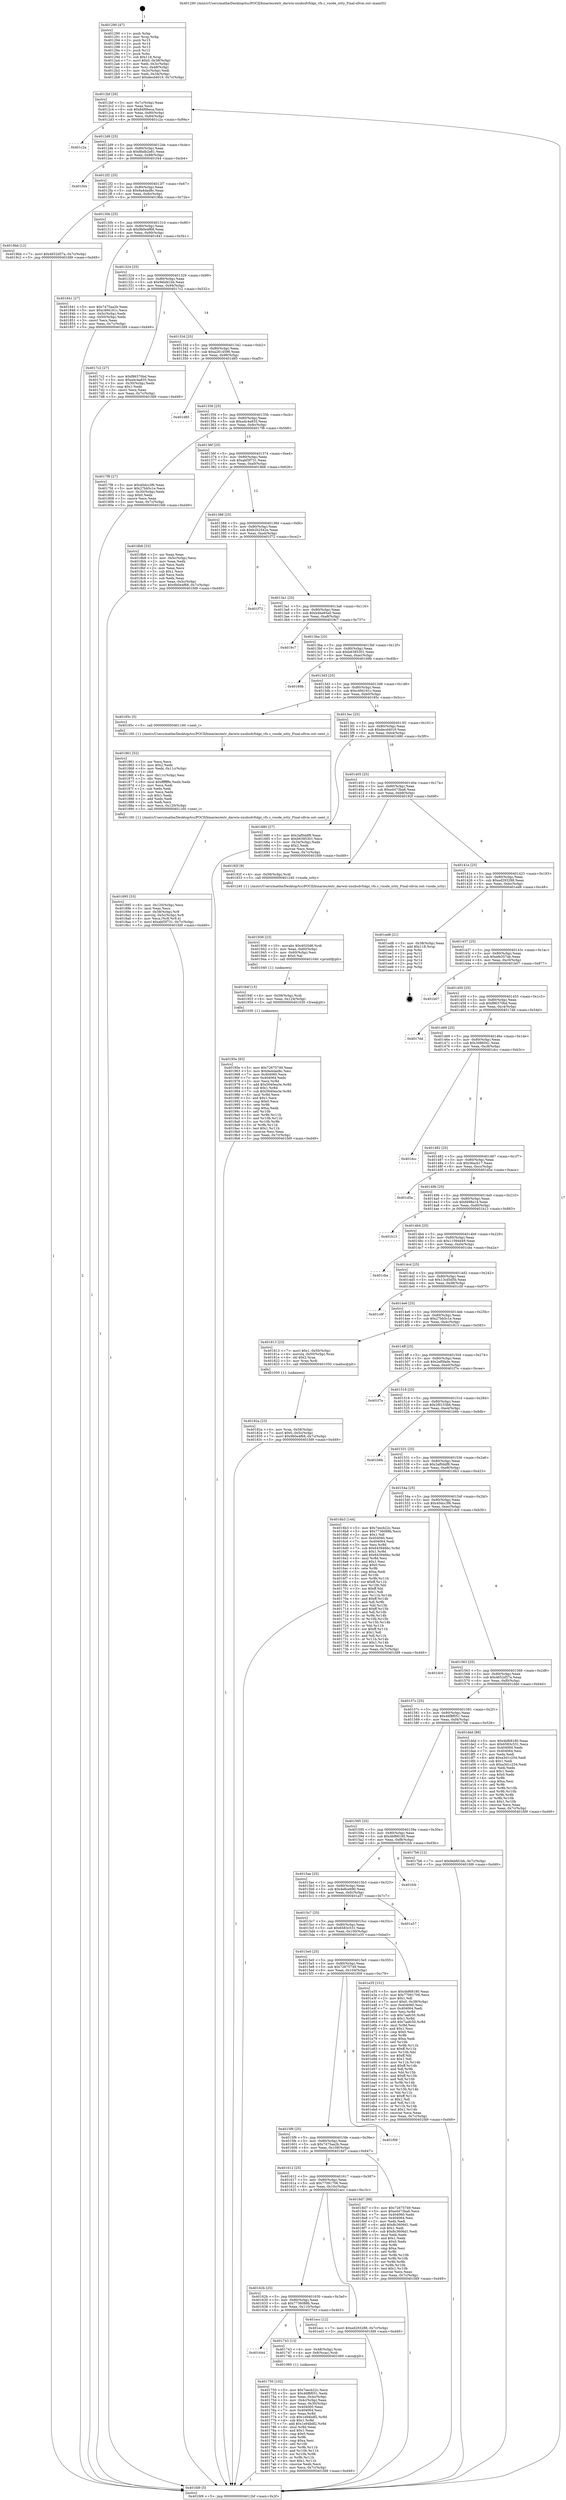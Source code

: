 digraph "0x401290" {
  label = "0x401290 (/mnt/c/Users/mathe/Desktop/tcc/POCII/binaries/extr_darwin-xnubsdvfskpi_vfs.c_vnode_istty_Final-ollvm.out::main(0))"
  labelloc = "t"
  node[shape=record]

  Entry [label="",width=0.3,height=0.3,shape=circle,fillcolor=black,style=filled]
  "0x4012bf" [label="{
     0x4012bf [26]\l
     | [instrs]\l
     &nbsp;&nbsp;0x4012bf \<+3\>: mov -0x7c(%rbp),%eax\l
     &nbsp;&nbsp;0x4012c2 \<+2\>: mov %eax,%ecx\l
     &nbsp;&nbsp;0x4012c4 \<+6\>: sub $0x84f0beca,%ecx\l
     &nbsp;&nbsp;0x4012ca \<+3\>: mov %eax,-0x80(%rbp)\l
     &nbsp;&nbsp;0x4012cd \<+6\>: mov %ecx,-0x84(%rbp)\l
     &nbsp;&nbsp;0x4012d3 \<+6\>: je 0000000000401c2a \<main+0x99a\>\l
  }"]
  "0x401c2a" [label="{
     0x401c2a\l
  }", style=dashed]
  "0x4012d9" [label="{
     0x4012d9 [25]\l
     | [instrs]\l
     &nbsp;&nbsp;0x4012d9 \<+5\>: jmp 00000000004012de \<main+0x4e\>\l
     &nbsp;&nbsp;0x4012de \<+3\>: mov -0x80(%rbp),%eax\l
     &nbsp;&nbsp;0x4012e1 \<+5\>: sub $0x8bdb2a61,%eax\l
     &nbsp;&nbsp;0x4012e6 \<+6\>: mov %eax,-0x88(%rbp)\l
     &nbsp;&nbsp;0x4012ec \<+6\>: je 0000000000401f44 \<main+0xcb4\>\l
  }"]
  Exit [label="",width=0.3,height=0.3,shape=circle,fillcolor=black,style=filled,peripheries=2]
  "0x401f44" [label="{
     0x401f44\l
  }", style=dashed]
  "0x4012f2" [label="{
     0x4012f2 [25]\l
     | [instrs]\l
     &nbsp;&nbsp;0x4012f2 \<+5\>: jmp 00000000004012f7 \<main+0x67\>\l
     &nbsp;&nbsp;0x4012f7 \<+3\>: mov -0x80(%rbp),%eax\l
     &nbsp;&nbsp;0x4012fa \<+5\>: sub $0x9a4dad8c,%eax\l
     &nbsp;&nbsp;0x4012ff \<+6\>: mov %eax,-0x8c(%rbp)\l
     &nbsp;&nbsp;0x401305 \<+6\>: je 00000000004019bb \<main+0x72b\>\l
  }"]
  "0x40195e" [label="{
     0x40195e [93]\l
     | [instrs]\l
     &nbsp;&nbsp;0x40195e \<+5\>: mov $0x72675749,%eax\l
     &nbsp;&nbsp;0x401963 \<+5\>: mov $0x9a4dad8c,%esi\l
     &nbsp;&nbsp;0x401968 \<+7\>: mov 0x404060,%ecx\l
     &nbsp;&nbsp;0x40196f \<+7\>: mov 0x404064,%edx\l
     &nbsp;&nbsp;0x401976 \<+3\>: mov %ecx,%r8d\l
     &nbsp;&nbsp;0x401979 \<+7\>: add $0x5640ea3e,%r8d\l
     &nbsp;&nbsp;0x401980 \<+4\>: sub $0x1,%r8d\l
     &nbsp;&nbsp;0x401984 \<+7\>: sub $0x5640ea3e,%r8d\l
     &nbsp;&nbsp;0x40198b \<+4\>: imul %r8d,%ecx\l
     &nbsp;&nbsp;0x40198f \<+3\>: and $0x1,%ecx\l
     &nbsp;&nbsp;0x401992 \<+3\>: cmp $0x0,%ecx\l
     &nbsp;&nbsp;0x401995 \<+4\>: sete %r9b\l
     &nbsp;&nbsp;0x401999 \<+3\>: cmp $0xa,%edx\l
     &nbsp;&nbsp;0x40199c \<+4\>: setl %r10b\l
     &nbsp;&nbsp;0x4019a0 \<+3\>: mov %r9b,%r11b\l
     &nbsp;&nbsp;0x4019a3 \<+3\>: and %r10b,%r11b\l
     &nbsp;&nbsp;0x4019a6 \<+3\>: xor %r10b,%r9b\l
     &nbsp;&nbsp;0x4019a9 \<+3\>: or %r9b,%r11b\l
     &nbsp;&nbsp;0x4019ac \<+4\>: test $0x1,%r11b\l
     &nbsp;&nbsp;0x4019b0 \<+3\>: cmovne %esi,%eax\l
     &nbsp;&nbsp;0x4019b3 \<+3\>: mov %eax,-0x7c(%rbp)\l
     &nbsp;&nbsp;0x4019b6 \<+5\>: jmp 0000000000401fd9 \<main+0xd49\>\l
  }"]
  "0x4019bb" [label="{
     0x4019bb [12]\l
     | [instrs]\l
     &nbsp;&nbsp;0x4019bb \<+7\>: movl $0x4652d57a,-0x7c(%rbp)\l
     &nbsp;&nbsp;0x4019c2 \<+5\>: jmp 0000000000401fd9 \<main+0xd49\>\l
  }"]
  "0x40130b" [label="{
     0x40130b [25]\l
     | [instrs]\l
     &nbsp;&nbsp;0x40130b \<+5\>: jmp 0000000000401310 \<main+0x80\>\l
     &nbsp;&nbsp;0x401310 \<+3\>: mov -0x80(%rbp),%eax\l
     &nbsp;&nbsp;0x401313 \<+5\>: sub $0x9b0e4f68,%eax\l
     &nbsp;&nbsp;0x401318 \<+6\>: mov %eax,-0x90(%rbp)\l
     &nbsp;&nbsp;0x40131e \<+6\>: je 0000000000401841 \<main+0x5b1\>\l
  }"]
  "0x40194f" [label="{
     0x40194f [15]\l
     | [instrs]\l
     &nbsp;&nbsp;0x40194f \<+4\>: mov -0x58(%rbp),%rdi\l
     &nbsp;&nbsp;0x401953 \<+6\>: mov %eax,-0x124(%rbp)\l
     &nbsp;&nbsp;0x401959 \<+5\>: call 0000000000401030 \<free@plt\>\l
     | [calls]\l
     &nbsp;&nbsp;0x401030 \{1\} (unknown)\l
  }"]
  "0x401841" [label="{
     0x401841 [27]\l
     | [instrs]\l
     &nbsp;&nbsp;0x401841 \<+5\>: mov $0x7475aa2b,%eax\l
     &nbsp;&nbsp;0x401846 \<+5\>: mov $0xc494161c,%ecx\l
     &nbsp;&nbsp;0x40184b \<+3\>: mov -0x5c(%rbp),%edx\l
     &nbsp;&nbsp;0x40184e \<+3\>: cmp -0x50(%rbp),%edx\l
     &nbsp;&nbsp;0x401851 \<+3\>: cmovl %ecx,%eax\l
     &nbsp;&nbsp;0x401854 \<+3\>: mov %eax,-0x7c(%rbp)\l
     &nbsp;&nbsp;0x401857 \<+5\>: jmp 0000000000401fd9 \<main+0xd49\>\l
  }"]
  "0x401324" [label="{
     0x401324 [25]\l
     | [instrs]\l
     &nbsp;&nbsp;0x401324 \<+5\>: jmp 0000000000401329 \<main+0x99\>\l
     &nbsp;&nbsp;0x401329 \<+3\>: mov -0x80(%rbp),%eax\l
     &nbsp;&nbsp;0x40132c \<+5\>: sub $0x9ebfd1bb,%eax\l
     &nbsp;&nbsp;0x401331 \<+6\>: mov %eax,-0x94(%rbp)\l
     &nbsp;&nbsp;0x401337 \<+6\>: je 00000000004017c2 \<main+0x532\>\l
  }"]
  "0x401938" [label="{
     0x401938 [23]\l
     | [instrs]\l
     &nbsp;&nbsp;0x401938 \<+10\>: movabs $0x4020d6,%rdi\l
     &nbsp;&nbsp;0x401942 \<+3\>: mov %eax,-0x60(%rbp)\l
     &nbsp;&nbsp;0x401945 \<+3\>: mov -0x60(%rbp),%esi\l
     &nbsp;&nbsp;0x401948 \<+2\>: mov $0x0,%al\l
     &nbsp;&nbsp;0x40194a \<+5\>: call 0000000000401040 \<printf@plt\>\l
     | [calls]\l
     &nbsp;&nbsp;0x401040 \{1\} (unknown)\l
  }"]
  "0x4017c2" [label="{
     0x4017c2 [27]\l
     | [instrs]\l
     &nbsp;&nbsp;0x4017c2 \<+5\>: mov $0xf86370bd,%eax\l
     &nbsp;&nbsp;0x4017c7 \<+5\>: mov $0xa4c4a835,%ecx\l
     &nbsp;&nbsp;0x4017cc \<+3\>: mov -0x30(%rbp),%edx\l
     &nbsp;&nbsp;0x4017cf \<+3\>: cmp $0x1,%edx\l
     &nbsp;&nbsp;0x4017d2 \<+3\>: cmovl %ecx,%eax\l
     &nbsp;&nbsp;0x4017d5 \<+3\>: mov %eax,-0x7c(%rbp)\l
     &nbsp;&nbsp;0x4017d8 \<+5\>: jmp 0000000000401fd9 \<main+0xd49\>\l
  }"]
  "0x40133d" [label="{
     0x40133d [25]\l
     | [instrs]\l
     &nbsp;&nbsp;0x40133d \<+5\>: jmp 0000000000401342 \<main+0xb2\>\l
     &nbsp;&nbsp;0x401342 \<+3\>: mov -0x80(%rbp),%eax\l
     &nbsp;&nbsp;0x401345 \<+5\>: sub $0xa2614596,%eax\l
     &nbsp;&nbsp;0x40134a \<+6\>: mov %eax,-0x98(%rbp)\l
     &nbsp;&nbsp;0x401350 \<+6\>: je 0000000000401d85 \<main+0xaf5\>\l
  }"]
  "0x401895" [label="{
     0x401895 [33]\l
     | [instrs]\l
     &nbsp;&nbsp;0x401895 \<+6\>: mov -0x120(%rbp),%ecx\l
     &nbsp;&nbsp;0x40189b \<+3\>: imul %eax,%ecx\l
     &nbsp;&nbsp;0x40189e \<+4\>: mov -0x58(%rbp),%r8\l
     &nbsp;&nbsp;0x4018a2 \<+4\>: movslq -0x5c(%rbp),%r9\l
     &nbsp;&nbsp;0x4018a6 \<+4\>: mov %ecx,(%r8,%r9,4)\l
     &nbsp;&nbsp;0x4018aa \<+7\>: movl $0xabf3f731,-0x7c(%rbp)\l
     &nbsp;&nbsp;0x4018b1 \<+5\>: jmp 0000000000401fd9 \<main+0xd49\>\l
  }"]
  "0x401d85" [label="{
     0x401d85\l
  }", style=dashed]
  "0x401356" [label="{
     0x401356 [25]\l
     | [instrs]\l
     &nbsp;&nbsp;0x401356 \<+5\>: jmp 000000000040135b \<main+0xcb\>\l
     &nbsp;&nbsp;0x40135b \<+3\>: mov -0x80(%rbp),%eax\l
     &nbsp;&nbsp;0x40135e \<+5\>: sub $0xa4c4a835,%eax\l
     &nbsp;&nbsp;0x401363 \<+6\>: mov %eax,-0x9c(%rbp)\l
     &nbsp;&nbsp;0x401369 \<+6\>: je 00000000004017f8 \<main+0x568\>\l
  }"]
  "0x401861" [label="{
     0x401861 [52]\l
     | [instrs]\l
     &nbsp;&nbsp;0x401861 \<+2\>: xor %ecx,%ecx\l
     &nbsp;&nbsp;0x401863 \<+5\>: mov $0x2,%edx\l
     &nbsp;&nbsp;0x401868 \<+6\>: mov %edx,-0x11c(%rbp)\l
     &nbsp;&nbsp;0x40186e \<+1\>: cltd\l
     &nbsp;&nbsp;0x40186f \<+6\>: mov -0x11c(%rbp),%esi\l
     &nbsp;&nbsp;0x401875 \<+2\>: idiv %esi\l
     &nbsp;&nbsp;0x401877 \<+6\>: imul $0xfffffffe,%edx,%edx\l
     &nbsp;&nbsp;0x40187d \<+2\>: mov %ecx,%edi\l
     &nbsp;&nbsp;0x40187f \<+2\>: sub %edx,%edi\l
     &nbsp;&nbsp;0x401881 \<+2\>: mov %ecx,%edx\l
     &nbsp;&nbsp;0x401883 \<+3\>: sub $0x1,%edx\l
     &nbsp;&nbsp;0x401886 \<+2\>: add %edx,%edi\l
     &nbsp;&nbsp;0x401888 \<+2\>: sub %edi,%ecx\l
     &nbsp;&nbsp;0x40188a \<+6\>: mov %ecx,-0x120(%rbp)\l
     &nbsp;&nbsp;0x401890 \<+5\>: call 0000000000401160 \<next_i\>\l
     | [calls]\l
     &nbsp;&nbsp;0x401160 \{1\} (/mnt/c/Users/mathe/Desktop/tcc/POCII/binaries/extr_darwin-xnubsdvfskpi_vfs.c_vnode_istty_Final-ollvm.out::next_i)\l
  }"]
  "0x4017f8" [label="{
     0x4017f8 [27]\l
     | [instrs]\l
     &nbsp;&nbsp;0x4017f8 \<+5\>: mov $0x40dcc3f6,%eax\l
     &nbsp;&nbsp;0x4017fd \<+5\>: mov $0x27bb5c1e,%ecx\l
     &nbsp;&nbsp;0x401802 \<+3\>: mov -0x30(%rbp),%edx\l
     &nbsp;&nbsp;0x401805 \<+3\>: cmp $0x0,%edx\l
     &nbsp;&nbsp;0x401808 \<+3\>: cmove %ecx,%eax\l
     &nbsp;&nbsp;0x40180b \<+3\>: mov %eax,-0x7c(%rbp)\l
     &nbsp;&nbsp;0x40180e \<+5\>: jmp 0000000000401fd9 \<main+0xd49\>\l
  }"]
  "0x40136f" [label="{
     0x40136f [25]\l
     | [instrs]\l
     &nbsp;&nbsp;0x40136f \<+5\>: jmp 0000000000401374 \<main+0xe4\>\l
     &nbsp;&nbsp;0x401374 \<+3\>: mov -0x80(%rbp),%eax\l
     &nbsp;&nbsp;0x401377 \<+5\>: sub $0xabf3f731,%eax\l
     &nbsp;&nbsp;0x40137c \<+6\>: mov %eax,-0xa0(%rbp)\l
     &nbsp;&nbsp;0x401382 \<+6\>: je 00000000004018b6 \<main+0x626\>\l
  }"]
  "0x40182a" [label="{
     0x40182a [23]\l
     | [instrs]\l
     &nbsp;&nbsp;0x40182a \<+4\>: mov %rax,-0x58(%rbp)\l
     &nbsp;&nbsp;0x40182e \<+7\>: movl $0x0,-0x5c(%rbp)\l
     &nbsp;&nbsp;0x401835 \<+7\>: movl $0x9b0e4f68,-0x7c(%rbp)\l
     &nbsp;&nbsp;0x40183c \<+5\>: jmp 0000000000401fd9 \<main+0xd49\>\l
  }"]
  "0x4018b6" [label="{
     0x4018b6 [33]\l
     | [instrs]\l
     &nbsp;&nbsp;0x4018b6 \<+2\>: xor %eax,%eax\l
     &nbsp;&nbsp;0x4018b8 \<+3\>: mov -0x5c(%rbp),%ecx\l
     &nbsp;&nbsp;0x4018bb \<+2\>: mov %eax,%edx\l
     &nbsp;&nbsp;0x4018bd \<+2\>: sub %ecx,%edx\l
     &nbsp;&nbsp;0x4018bf \<+2\>: mov %eax,%ecx\l
     &nbsp;&nbsp;0x4018c1 \<+3\>: sub $0x1,%ecx\l
     &nbsp;&nbsp;0x4018c4 \<+2\>: add %ecx,%edx\l
     &nbsp;&nbsp;0x4018c6 \<+2\>: sub %edx,%eax\l
     &nbsp;&nbsp;0x4018c8 \<+3\>: mov %eax,-0x5c(%rbp)\l
     &nbsp;&nbsp;0x4018cb \<+7\>: movl $0x9b0e4f68,-0x7c(%rbp)\l
     &nbsp;&nbsp;0x4018d2 \<+5\>: jmp 0000000000401fd9 \<main+0xd49\>\l
  }"]
  "0x401388" [label="{
     0x401388 [25]\l
     | [instrs]\l
     &nbsp;&nbsp;0x401388 \<+5\>: jmp 000000000040138d \<main+0xfd\>\l
     &nbsp;&nbsp;0x40138d \<+3\>: mov -0x80(%rbp),%eax\l
     &nbsp;&nbsp;0x401390 \<+5\>: sub $0xb2b2542e,%eax\l
     &nbsp;&nbsp;0x401395 \<+6\>: mov %eax,-0xa4(%rbp)\l
     &nbsp;&nbsp;0x40139b \<+6\>: je 0000000000401f72 \<main+0xce2\>\l
  }"]
  "0x401750" [label="{
     0x401750 [102]\l
     | [instrs]\l
     &nbsp;&nbsp;0x401750 \<+5\>: mov $0x7eecb22c,%ecx\l
     &nbsp;&nbsp;0x401755 \<+5\>: mov $0x46f8f051,%edx\l
     &nbsp;&nbsp;0x40175a \<+3\>: mov %eax,-0x4c(%rbp)\l
     &nbsp;&nbsp;0x40175d \<+3\>: mov -0x4c(%rbp),%eax\l
     &nbsp;&nbsp;0x401760 \<+3\>: mov %eax,-0x30(%rbp)\l
     &nbsp;&nbsp;0x401763 \<+7\>: mov 0x404060,%eax\l
     &nbsp;&nbsp;0x40176a \<+7\>: mov 0x404064,%esi\l
     &nbsp;&nbsp;0x401771 \<+3\>: mov %eax,%r8d\l
     &nbsp;&nbsp;0x401774 \<+7\>: sub $0x1e94bdf2,%r8d\l
     &nbsp;&nbsp;0x40177b \<+4\>: sub $0x1,%r8d\l
     &nbsp;&nbsp;0x40177f \<+7\>: add $0x1e94bdf2,%r8d\l
     &nbsp;&nbsp;0x401786 \<+4\>: imul %r8d,%eax\l
     &nbsp;&nbsp;0x40178a \<+3\>: and $0x1,%eax\l
     &nbsp;&nbsp;0x40178d \<+3\>: cmp $0x0,%eax\l
     &nbsp;&nbsp;0x401790 \<+4\>: sete %r9b\l
     &nbsp;&nbsp;0x401794 \<+3\>: cmp $0xa,%esi\l
     &nbsp;&nbsp;0x401797 \<+4\>: setl %r10b\l
     &nbsp;&nbsp;0x40179b \<+3\>: mov %r9b,%r11b\l
     &nbsp;&nbsp;0x40179e \<+3\>: and %r10b,%r11b\l
     &nbsp;&nbsp;0x4017a1 \<+3\>: xor %r10b,%r9b\l
     &nbsp;&nbsp;0x4017a4 \<+3\>: or %r9b,%r11b\l
     &nbsp;&nbsp;0x4017a7 \<+4\>: test $0x1,%r11b\l
     &nbsp;&nbsp;0x4017ab \<+3\>: cmovne %edx,%ecx\l
     &nbsp;&nbsp;0x4017ae \<+3\>: mov %ecx,-0x7c(%rbp)\l
     &nbsp;&nbsp;0x4017b1 \<+5\>: jmp 0000000000401fd9 \<main+0xd49\>\l
  }"]
  "0x401f72" [label="{
     0x401f72\l
  }", style=dashed]
  "0x4013a1" [label="{
     0x4013a1 [25]\l
     | [instrs]\l
     &nbsp;&nbsp;0x4013a1 \<+5\>: jmp 00000000004013a6 \<main+0x116\>\l
     &nbsp;&nbsp;0x4013a6 \<+3\>: mov -0x80(%rbp),%eax\l
     &nbsp;&nbsp;0x4013a9 \<+5\>: sub $0xb4be85a0,%eax\l
     &nbsp;&nbsp;0x4013ae \<+6\>: mov %eax,-0xa8(%rbp)\l
     &nbsp;&nbsp;0x4013b4 \<+6\>: je 00000000004019c7 \<main+0x737\>\l
  }"]
  "0x401644" [label="{
     0x401644\l
  }", style=dashed]
  "0x4019c7" [label="{
     0x4019c7\l
  }", style=dashed]
  "0x4013ba" [label="{
     0x4013ba [25]\l
     | [instrs]\l
     &nbsp;&nbsp;0x4013ba \<+5\>: jmp 00000000004013bf \<main+0x12f\>\l
     &nbsp;&nbsp;0x4013bf \<+3\>: mov -0x80(%rbp),%eax\l
     &nbsp;&nbsp;0x4013c2 \<+5\>: sub $0xb6395301,%eax\l
     &nbsp;&nbsp;0x4013c7 \<+6\>: mov %eax,-0xac(%rbp)\l
     &nbsp;&nbsp;0x4013cd \<+6\>: je 000000000040169b \<main+0x40b\>\l
  }"]
  "0x401743" [label="{
     0x401743 [13]\l
     | [instrs]\l
     &nbsp;&nbsp;0x401743 \<+4\>: mov -0x48(%rbp),%rax\l
     &nbsp;&nbsp;0x401747 \<+4\>: mov 0x8(%rax),%rdi\l
     &nbsp;&nbsp;0x40174b \<+5\>: call 0000000000401060 \<atoi@plt\>\l
     | [calls]\l
     &nbsp;&nbsp;0x401060 \{1\} (unknown)\l
  }"]
  "0x40169b" [label="{
     0x40169b\l
  }", style=dashed]
  "0x4013d3" [label="{
     0x4013d3 [25]\l
     | [instrs]\l
     &nbsp;&nbsp;0x4013d3 \<+5\>: jmp 00000000004013d8 \<main+0x148\>\l
     &nbsp;&nbsp;0x4013d8 \<+3\>: mov -0x80(%rbp),%eax\l
     &nbsp;&nbsp;0x4013db \<+5\>: sub $0xc494161c,%eax\l
     &nbsp;&nbsp;0x4013e0 \<+6\>: mov %eax,-0xb0(%rbp)\l
     &nbsp;&nbsp;0x4013e6 \<+6\>: je 000000000040185c \<main+0x5cc\>\l
  }"]
  "0x40162b" [label="{
     0x40162b [25]\l
     | [instrs]\l
     &nbsp;&nbsp;0x40162b \<+5\>: jmp 0000000000401630 \<main+0x3a0\>\l
     &nbsp;&nbsp;0x401630 \<+3\>: mov -0x80(%rbp),%eax\l
     &nbsp;&nbsp;0x401633 \<+5\>: sub $0x7736088b,%eax\l
     &nbsp;&nbsp;0x401638 \<+6\>: mov %eax,-0x110(%rbp)\l
     &nbsp;&nbsp;0x40163e \<+6\>: je 0000000000401743 \<main+0x4b3\>\l
  }"]
  "0x40185c" [label="{
     0x40185c [5]\l
     | [instrs]\l
     &nbsp;&nbsp;0x40185c \<+5\>: call 0000000000401160 \<next_i\>\l
     | [calls]\l
     &nbsp;&nbsp;0x401160 \{1\} (/mnt/c/Users/mathe/Desktop/tcc/POCII/binaries/extr_darwin-xnubsdvfskpi_vfs.c_vnode_istty_Final-ollvm.out::next_i)\l
  }"]
  "0x4013ec" [label="{
     0x4013ec [25]\l
     | [instrs]\l
     &nbsp;&nbsp;0x4013ec \<+5\>: jmp 00000000004013f1 \<main+0x161\>\l
     &nbsp;&nbsp;0x4013f1 \<+3\>: mov -0x80(%rbp),%eax\l
     &nbsp;&nbsp;0x4013f4 \<+5\>: sub $0xdecd4019,%eax\l
     &nbsp;&nbsp;0x4013f9 \<+6\>: mov %eax,-0xb4(%rbp)\l
     &nbsp;&nbsp;0x4013ff \<+6\>: je 0000000000401680 \<main+0x3f0\>\l
  }"]
  "0x401ecc" [label="{
     0x401ecc [12]\l
     | [instrs]\l
     &nbsp;&nbsp;0x401ecc \<+7\>: movl $0xed293288,-0x7c(%rbp)\l
     &nbsp;&nbsp;0x401ed3 \<+5\>: jmp 0000000000401fd9 \<main+0xd49\>\l
  }"]
  "0x401680" [label="{
     0x401680 [27]\l
     | [instrs]\l
     &nbsp;&nbsp;0x401680 \<+5\>: mov $0x3af0ddf8,%eax\l
     &nbsp;&nbsp;0x401685 \<+5\>: mov $0xb6395301,%ecx\l
     &nbsp;&nbsp;0x40168a \<+3\>: mov -0x34(%rbp),%edx\l
     &nbsp;&nbsp;0x40168d \<+3\>: cmp $0x2,%edx\l
     &nbsp;&nbsp;0x401690 \<+3\>: cmovne %ecx,%eax\l
     &nbsp;&nbsp;0x401693 \<+3\>: mov %eax,-0x7c(%rbp)\l
     &nbsp;&nbsp;0x401696 \<+5\>: jmp 0000000000401fd9 \<main+0xd49\>\l
  }"]
  "0x401405" [label="{
     0x401405 [25]\l
     | [instrs]\l
     &nbsp;&nbsp;0x401405 \<+5\>: jmp 000000000040140a \<main+0x17a\>\l
     &nbsp;&nbsp;0x40140a \<+3\>: mov -0x80(%rbp),%eax\l
     &nbsp;&nbsp;0x40140d \<+5\>: sub $0xe4473ba6,%eax\l
     &nbsp;&nbsp;0x401412 \<+6\>: mov %eax,-0xb8(%rbp)\l
     &nbsp;&nbsp;0x401418 \<+6\>: je 000000000040192f \<main+0x69f\>\l
  }"]
  "0x401fd9" [label="{
     0x401fd9 [5]\l
     | [instrs]\l
     &nbsp;&nbsp;0x401fd9 \<+5\>: jmp 00000000004012bf \<main+0x2f\>\l
  }"]
  "0x401290" [label="{
     0x401290 [47]\l
     | [instrs]\l
     &nbsp;&nbsp;0x401290 \<+1\>: push %rbp\l
     &nbsp;&nbsp;0x401291 \<+3\>: mov %rsp,%rbp\l
     &nbsp;&nbsp;0x401294 \<+2\>: push %r15\l
     &nbsp;&nbsp;0x401296 \<+2\>: push %r14\l
     &nbsp;&nbsp;0x401298 \<+2\>: push %r13\l
     &nbsp;&nbsp;0x40129a \<+2\>: push %r12\l
     &nbsp;&nbsp;0x40129c \<+1\>: push %rbx\l
     &nbsp;&nbsp;0x40129d \<+7\>: sub $0x118,%rsp\l
     &nbsp;&nbsp;0x4012a4 \<+7\>: movl $0x0,-0x38(%rbp)\l
     &nbsp;&nbsp;0x4012ab \<+3\>: mov %edi,-0x3c(%rbp)\l
     &nbsp;&nbsp;0x4012ae \<+4\>: mov %rsi,-0x48(%rbp)\l
     &nbsp;&nbsp;0x4012b2 \<+3\>: mov -0x3c(%rbp),%edi\l
     &nbsp;&nbsp;0x4012b5 \<+3\>: mov %edi,-0x34(%rbp)\l
     &nbsp;&nbsp;0x4012b8 \<+7\>: movl $0xdecd4019,-0x7c(%rbp)\l
  }"]
  "0x401612" [label="{
     0x401612 [25]\l
     | [instrs]\l
     &nbsp;&nbsp;0x401612 \<+5\>: jmp 0000000000401617 \<main+0x387\>\l
     &nbsp;&nbsp;0x401617 \<+3\>: mov -0x80(%rbp),%eax\l
     &nbsp;&nbsp;0x40161a \<+5\>: sub $0x77091706,%eax\l
     &nbsp;&nbsp;0x40161f \<+6\>: mov %eax,-0x10c(%rbp)\l
     &nbsp;&nbsp;0x401625 \<+6\>: je 0000000000401ecc \<main+0xc3c\>\l
  }"]
  "0x40192f" [label="{
     0x40192f [9]\l
     | [instrs]\l
     &nbsp;&nbsp;0x40192f \<+4\>: mov -0x58(%rbp),%rdi\l
     &nbsp;&nbsp;0x401933 \<+5\>: call 0000000000401240 \<vnode_istty\>\l
     | [calls]\l
     &nbsp;&nbsp;0x401240 \{1\} (/mnt/c/Users/mathe/Desktop/tcc/POCII/binaries/extr_darwin-xnubsdvfskpi_vfs.c_vnode_istty_Final-ollvm.out::vnode_istty)\l
  }"]
  "0x40141e" [label="{
     0x40141e [25]\l
     | [instrs]\l
     &nbsp;&nbsp;0x40141e \<+5\>: jmp 0000000000401423 \<main+0x193\>\l
     &nbsp;&nbsp;0x401423 \<+3\>: mov -0x80(%rbp),%eax\l
     &nbsp;&nbsp;0x401426 \<+5\>: sub $0xed293288,%eax\l
     &nbsp;&nbsp;0x40142b \<+6\>: mov %eax,-0xbc(%rbp)\l
     &nbsp;&nbsp;0x401431 \<+6\>: je 0000000000401ed8 \<main+0xc48\>\l
  }"]
  "0x4018d7" [label="{
     0x4018d7 [88]\l
     | [instrs]\l
     &nbsp;&nbsp;0x4018d7 \<+5\>: mov $0x72675749,%eax\l
     &nbsp;&nbsp;0x4018dc \<+5\>: mov $0xe4473ba6,%ecx\l
     &nbsp;&nbsp;0x4018e1 \<+7\>: mov 0x404060,%edx\l
     &nbsp;&nbsp;0x4018e8 \<+7\>: mov 0x404064,%esi\l
     &nbsp;&nbsp;0x4018ef \<+2\>: mov %edx,%edi\l
     &nbsp;&nbsp;0x4018f1 \<+6\>: add $0x8c3606d1,%edi\l
     &nbsp;&nbsp;0x4018f7 \<+3\>: sub $0x1,%edi\l
     &nbsp;&nbsp;0x4018fa \<+6\>: sub $0x8c3606d1,%edi\l
     &nbsp;&nbsp;0x401900 \<+3\>: imul %edi,%edx\l
     &nbsp;&nbsp;0x401903 \<+3\>: and $0x1,%edx\l
     &nbsp;&nbsp;0x401906 \<+3\>: cmp $0x0,%edx\l
     &nbsp;&nbsp;0x401909 \<+4\>: sete %r8b\l
     &nbsp;&nbsp;0x40190d \<+3\>: cmp $0xa,%esi\l
     &nbsp;&nbsp;0x401910 \<+4\>: setl %r9b\l
     &nbsp;&nbsp;0x401914 \<+3\>: mov %r8b,%r10b\l
     &nbsp;&nbsp;0x401917 \<+3\>: and %r9b,%r10b\l
     &nbsp;&nbsp;0x40191a \<+3\>: xor %r9b,%r8b\l
     &nbsp;&nbsp;0x40191d \<+3\>: or %r8b,%r10b\l
     &nbsp;&nbsp;0x401920 \<+4\>: test $0x1,%r10b\l
     &nbsp;&nbsp;0x401924 \<+3\>: cmovne %ecx,%eax\l
     &nbsp;&nbsp;0x401927 \<+3\>: mov %eax,-0x7c(%rbp)\l
     &nbsp;&nbsp;0x40192a \<+5\>: jmp 0000000000401fd9 \<main+0xd49\>\l
  }"]
  "0x401ed8" [label="{
     0x401ed8 [21]\l
     | [instrs]\l
     &nbsp;&nbsp;0x401ed8 \<+3\>: mov -0x38(%rbp),%eax\l
     &nbsp;&nbsp;0x401edb \<+7\>: add $0x118,%rsp\l
     &nbsp;&nbsp;0x401ee2 \<+1\>: pop %rbx\l
     &nbsp;&nbsp;0x401ee3 \<+2\>: pop %r12\l
     &nbsp;&nbsp;0x401ee5 \<+2\>: pop %r13\l
     &nbsp;&nbsp;0x401ee7 \<+2\>: pop %r14\l
     &nbsp;&nbsp;0x401ee9 \<+2\>: pop %r15\l
     &nbsp;&nbsp;0x401eeb \<+1\>: pop %rbp\l
     &nbsp;&nbsp;0x401eec \<+1\>: ret\l
  }"]
  "0x401437" [label="{
     0x401437 [25]\l
     | [instrs]\l
     &nbsp;&nbsp;0x401437 \<+5\>: jmp 000000000040143c \<main+0x1ac\>\l
     &nbsp;&nbsp;0x40143c \<+3\>: mov -0x80(%rbp),%eax\l
     &nbsp;&nbsp;0x40143f \<+5\>: sub $0xefe357ab,%eax\l
     &nbsp;&nbsp;0x401444 \<+6\>: mov %eax,-0xc0(%rbp)\l
     &nbsp;&nbsp;0x40144a \<+6\>: je 0000000000401b07 \<main+0x877\>\l
  }"]
  "0x4015f9" [label="{
     0x4015f9 [25]\l
     | [instrs]\l
     &nbsp;&nbsp;0x4015f9 \<+5\>: jmp 00000000004015fe \<main+0x36e\>\l
     &nbsp;&nbsp;0x4015fe \<+3\>: mov -0x80(%rbp),%eax\l
     &nbsp;&nbsp;0x401601 \<+5\>: sub $0x7475aa2b,%eax\l
     &nbsp;&nbsp;0x401606 \<+6\>: mov %eax,-0x108(%rbp)\l
     &nbsp;&nbsp;0x40160c \<+6\>: je 00000000004018d7 \<main+0x647\>\l
  }"]
  "0x401b07" [label="{
     0x401b07\l
  }", style=dashed]
  "0x401450" [label="{
     0x401450 [25]\l
     | [instrs]\l
     &nbsp;&nbsp;0x401450 \<+5\>: jmp 0000000000401455 \<main+0x1c5\>\l
     &nbsp;&nbsp;0x401455 \<+3\>: mov -0x80(%rbp),%eax\l
     &nbsp;&nbsp;0x401458 \<+5\>: sub $0xf86370bd,%eax\l
     &nbsp;&nbsp;0x40145d \<+6\>: mov %eax,-0xc4(%rbp)\l
     &nbsp;&nbsp;0x401463 \<+6\>: je 00000000004017dd \<main+0x54d\>\l
  }"]
  "0x401f09" [label="{
     0x401f09\l
  }", style=dashed]
  "0x4017dd" [label="{
     0x4017dd\l
  }", style=dashed]
  "0x401469" [label="{
     0x401469 [25]\l
     | [instrs]\l
     &nbsp;&nbsp;0x401469 \<+5\>: jmp 000000000040146e \<main+0x1de\>\l
     &nbsp;&nbsp;0x40146e \<+3\>: mov -0x80(%rbp),%eax\l
     &nbsp;&nbsp;0x401471 \<+5\>: sub $0x3086041,%eax\l
     &nbsp;&nbsp;0x401476 \<+6\>: mov %eax,-0xc8(%rbp)\l
     &nbsp;&nbsp;0x40147c \<+6\>: je 0000000000401dcc \<main+0xb3c\>\l
  }"]
  "0x4015e0" [label="{
     0x4015e0 [25]\l
     | [instrs]\l
     &nbsp;&nbsp;0x4015e0 \<+5\>: jmp 00000000004015e5 \<main+0x355\>\l
     &nbsp;&nbsp;0x4015e5 \<+3\>: mov -0x80(%rbp),%eax\l
     &nbsp;&nbsp;0x4015e8 \<+5\>: sub $0x72675749,%eax\l
     &nbsp;&nbsp;0x4015ed \<+6\>: mov %eax,-0x104(%rbp)\l
     &nbsp;&nbsp;0x4015f3 \<+6\>: je 0000000000401f09 \<main+0xc79\>\l
  }"]
  "0x401dcc" [label="{
     0x401dcc\l
  }", style=dashed]
  "0x401482" [label="{
     0x401482 [25]\l
     | [instrs]\l
     &nbsp;&nbsp;0x401482 \<+5\>: jmp 0000000000401487 \<main+0x1f7\>\l
     &nbsp;&nbsp;0x401487 \<+3\>: mov -0x80(%rbp),%eax\l
     &nbsp;&nbsp;0x40148a \<+5\>: sub $0x36acb17,%eax\l
     &nbsp;&nbsp;0x40148f \<+6\>: mov %eax,-0xcc(%rbp)\l
     &nbsp;&nbsp;0x401495 \<+6\>: je 0000000000401d5a \<main+0xaca\>\l
  }"]
  "0x401e35" [label="{
     0x401e35 [151]\l
     | [instrs]\l
     &nbsp;&nbsp;0x401e35 \<+5\>: mov $0x4bf68180,%eax\l
     &nbsp;&nbsp;0x401e3a \<+5\>: mov $0x77091706,%ecx\l
     &nbsp;&nbsp;0x401e3f \<+2\>: mov $0x1,%dl\l
     &nbsp;&nbsp;0x401e41 \<+7\>: movl $0x0,-0x38(%rbp)\l
     &nbsp;&nbsp;0x401e48 \<+7\>: mov 0x404060,%esi\l
     &nbsp;&nbsp;0x401e4f \<+7\>: mov 0x404064,%edi\l
     &nbsp;&nbsp;0x401e56 \<+3\>: mov %esi,%r8d\l
     &nbsp;&nbsp;0x401e59 \<+7\>: sub $0x7aafc50,%r8d\l
     &nbsp;&nbsp;0x401e60 \<+4\>: sub $0x1,%r8d\l
     &nbsp;&nbsp;0x401e64 \<+7\>: add $0x7aafc50,%r8d\l
     &nbsp;&nbsp;0x401e6b \<+4\>: imul %r8d,%esi\l
     &nbsp;&nbsp;0x401e6f \<+3\>: and $0x1,%esi\l
     &nbsp;&nbsp;0x401e72 \<+3\>: cmp $0x0,%esi\l
     &nbsp;&nbsp;0x401e75 \<+4\>: sete %r9b\l
     &nbsp;&nbsp;0x401e79 \<+3\>: cmp $0xa,%edi\l
     &nbsp;&nbsp;0x401e7c \<+4\>: setl %r10b\l
     &nbsp;&nbsp;0x401e80 \<+3\>: mov %r9b,%r11b\l
     &nbsp;&nbsp;0x401e83 \<+4\>: xor $0xff,%r11b\l
     &nbsp;&nbsp;0x401e87 \<+3\>: mov %r10b,%bl\l
     &nbsp;&nbsp;0x401e8a \<+3\>: xor $0xff,%bl\l
     &nbsp;&nbsp;0x401e8d \<+3\>: xor $0x1,%dl\l
     &nbsp;&nbsp;0x401e90 \<+3\>: mov %r11b,%r14b\l
     &nbsp;&nbsp;0x401e93 \<+4\>: and $0xff,%r14b\l
     &nbsp;&nbsp;0x401e97 \<+3\>: and %dl,%r9b\l
     &nbsp;&nbsp;0x401e9a \<+3\>: mov %bl,%r15b\l
     &nbsp;&nbsp;0x401e9d \<+4\>: and $0xff,%r15b\l
     &nbsp;&nbsp;0x401ea1 \<+3\>: and %dl,%r10b\l
     &nbsp;&nbsp;0x401ea4 \<+3\>: or %r9b,%r14b\l
     &nbsp;&nbsp;0x401ea7 \<+3\>: or %r10b,%r15b\l
     &nbsp;&nbsp;0x401eaa \<+3\>: xor %r15b,%r14b\l
     &nbsp;&nbsp;0x401ead \<+3\>: or %bl,%r11b\l
     &nbsp;&nbsp;0x401eb0 \<+4\>: xor $0xff,%r11b\l
     &nbsp;&nbsp;0x401eb4 \<+3\>: or $0x1,%dl\l
     &nbsp;&nbsp;0x401eb7 \<+3\>: and %dl,%r11b\l
     &nbsp;&nbsp;0x401eba \<+3\>: or %r11b,%r14b\l
     &nbsp;&nbsp;0x401ebd \<+4\>: test $0x1,%r14b\l
     &nbsp;&nbsp;0x401ec1 \<+3\>: cmovne %ecx,%eax\l
     &nbsp;&nbsp;0x401ec4 \<+3\>: mov %eax,-0x7c(%rbp)\l
     &nbsp;&nbsp;0x401ec7 \<+5\>: jmp 0000000000401fd9 \<main+0xd49\>\l
  }"]
  "0x401d5a" [label="{
     0x401d5a\l
  }", style=dashed]
  "0x40149b" [label="{
     0x40149b [25]\l
     | [instrs]\l
     &nbsp;&nbsp;0x40149b \<+5\>: jmp 00000000004014a0 \<main+0x210\>\l
     &nbsp;&nbsp;0x4014a0 \<+3\>: mov -0x80(%rbp),%eax\l
     &nbsp;&nbsp;0x4014a3 \<+5\>: sub $0xf498a14,%eax\l
     &nbsp;&nbsp;0x4014a8 \<+6\>: mov %eax,-0xd0(%rbp)\l
     &nbsp;&nbsp;0x4014ae \<+6\>: je 0000000000401b13 \<main+0x883\>\l
  }"]
  "0x4015c7" [label="{
     0x4015c7 [25]\l
     | [instrs]\l
     &nbsp;&nbsp;0x4015c7 \<+5\>: jmp 00000000004015cc \<main+0x33c\>\l
     &nbsp;&nbsp;0x4015cc \<+3\>: mov -0x80(%rbp),%eax\l
     &nbsp;&nbsp;0x4015cf \<+5\>: sub $0x6583c531,%eax\l
     &nbsp;&nbsp;0x4015d4 \<+6\>: mov %eax,-0x100(%rbp)\l
     &nbsp;&nbsp;0x4015da \<+6\>: je 0000000000401e35 \<main+0xba5\>\l
  }"]
  "0x401b13" [label="{
     0x401b13\l
  }", style=dashed]
  "0x4014b4" [label="{
     0x4014b4 [25]\l
     | [instrs]\l
     &nbsp;&nbsp;0x4014b4 \<+5\>: jmp 00000000004014b9 \<main+0x229\>\l
     &nbsp;&nbsp;0x4014b9 \<+3\>: mov -0x80(%rbp),%eax\l
     &nbsp;&nbsp;0x4014bc \<+5\>: sub $0x11094d49,%eax\l
     &nbsp;&nbsp;0x4014c1 \<+6\>: mov %eax,-0xd4(%rbp)\l
     &nbsp;&nbsp;0x4014c7 \<+6\>: je 0000000000401cba \<main+0xa2a\>\l
  }"]
  "0x401a57" [label="{
     0x401a57\l
  }", style=dashed]
  "0x401cba" [label="{
     0x401cba\l
  }", style=dashed]
  "0x4014cd" [label="{
     0x4014cd [25]\l
     | [instrs]\l
     &nbsp;&nbsp;0x4014cd \<+5\>: jmp 00000000004014d2 \<main+0x242\>\l
     &nbsp;&nbsp;0x4014d2 \<+3\>: mov -0x80(%rbp),%eax\l
     &nbsp;&nbsp;0x4014d5 \<+5\>: sub $0x13cd5d5b,%eax\l
     &nbsp;&nbsp;0x4014da \<+6\>: mov %eax,-0xd8(%rbp)\l
     &nbsp;&nbsp;0x4014e0 \<+6\>: je 0000000000401c0f \<main+0x97f\>\l
  }"]
  "0x4015ae" [label="{
     0x4015ae [25]\l
     | [instrs]\l
     &nbsp;&nbsp;0x4015ae \<+5\>: jmp 00000000004015b3 \<main+0x323\>\l
     &nbsp;&nbsp;0x4015b3 \<+3\>: mov -0x80(%rbp),%eax\l
     &nbsp;&nbsp;0x4015b6 \<+5\>: sub $0x4e8ce690,%eax\l
     &nbsp;&nbsp;0x4015bb \<+6\>: mov %eax,-0xfc(%rbp)\l
     &nbsp;&nbsp;0x4015c1 \<+6\>: je 0000000000401a57 \<main+0x7c7\>\l
  }"]
  "0x401c0f" [label="{
     0x401c0f\l
  }", style=dashed]
  "0x4014e6" [label="{
     0x4014e6 [25]\l
     | [instrs]\l
     &nbsp;&nbsp;0x4014e6 \<+5\>: jmp 00000000004014eb \<main+0x25b\>\l
     &nbsp;&nbsp;0x4014eb \<+3\>: mov -0x80(%rbp),%eax\l
     &nbsp;&nbsp;0x4014ee \<+5\>: sub $0x27bb5c1e,%eax\l
     &nbsp;&nbsp;0x4014f3 \<+6\>: mov %eax,-0xdc(%rbp)\l
     &nbsp;&nbsp;0x4014f9 \<+6\>: je 0000000000401813 \<main+0x583\>\l
  }"]
  "0x401fcb" [label="{
     0x401fcb\l
  }", style=dashed]
  "0x401813" [label="{
     0x401813 [23]\l
     | [instrs]\l
     &nbsp;&nbsp;0x401813 \<+7\>: movl $0x1,-0x50(%rbp)\l
     &nbsp;&nbsp;0x40181a \<+4\>: movslq -0x50(%rbp),%rax\l
     &nbsp;&nbsp;0x40181e \<+4\>: shl $0x2,%rax\l
     &nbsp;&nbsp;0x401822 \<+3\>: mov %rax,%rdi\l
     &nbsp;&nbsp;0x401825 \<+5\>: call 0000000000401050 \<malloc@plt\>\l
     | [calls]\l
     &nbsp;&nbsp;0x401050 \{1\} (unknown)\l
  }"]
  "0x4014ff" [label="{
     0x4014ff [25]\l
     | [instrs]\l
     &nbsp;&nbsp;0x4014ff \<+5\>: jmp 0000000000401504 \<main+0x274\>\l
     &nbsp;&nbsp;0x401504 \<+3\>: mov -0x80(%rbp),%eax\l
     &nbsp;&nbsp;0x401507 \<+5\>: sub $0x2ef0fa0e,%eax\l
     &nbsp;&nbsp;0x40150c \<+6\>: mov %eax,-0xe0(%rbp)\l
     &nbsp;&nbsp;0x401512 \<+6\>: je 0000000000401f7e \<main+0xcee\>\l
  }"]
  "0x401595" [label="{
     0x401595 [25]\l
     | [instrs]\l
     &nbsp;&nbsp;0x401595 \<+5\>: jmp 000000000040159a \<main+0x30a\>\l
     &nbsp;&nbsp;0x40159a \<+3\>: mov -0x80(%rbp),%eax\l
     &nbsp;&nbsp;0x40159d \<+5\>: sub $0x4bf68180,%eax\l
     &nbsp;&nbsp;0x4015a2 \<+6\>: mov %eax,-0xf8(%rbp)\l
     &nbsp;&nbsp;0x4015a8 \<+6\>: je 0000000000401fcb \<main+0xd3b\>\l
  }"]
  "0x401f7e" [label="{
     0x401f7e\l
  }", style=dashed]
  "0x401518" [label="{
     0x401518 [25]\l
     | [instrs]\l
     &nbsp;&nbsp;0x401518 \<+5\>: jmp 000000000040151d \<main+0x28d\>\l
     &nbsp;&nbsp;0x40151d \<+3\>: mov -0x80(%rbp),%eax\l
     &nbsp;&nbsp;0x401520 \<+5\>: sub $0x2f0153b6,%eax\l
     &nbsp;&nbsp;0x401525 \<+6\>: mov %eax,-0xe4(%rbp)\l
     &nbsp;&nbsp;0x40152b \<+6\>: je 0000000000401b6b \<main+0x8db\>\l
  }"]
  "0x4017b6" [label="{
     0x4017b6 [12]\l
     | [instrs]\l
     &nbsp;&nbsp;0x4017b6 \<+7\>: movl $0x9ebfd1bb,-0x7c(%rbp)\l
     &nbsp;&nbsp;0x4017bd \<+5\>: jmp 0000000000401fd9 \<main+0xd49\>\l
  }"]
  "0x401b6b" [label="{
     0x401b6b\l
  }", style=dashed]
  "0x401531" [label="{
     0x401531 [25]\l
     | [instrs]\l
     &nbsp;&nbsp;0x401531 \<+5\>: jmp 0000000000401536 \<main+0x2a6\>\l
     &nbsp;&nbsp;0x401536 \<+3\>: mov -0x80(%rbp),%eax\l
     &nbsp;&nbsp;0x401539 \<+5\>: sub $0x3af0ddf8,%eax\l
     &nbsp;&nbsp;0x40153e \<+6\>: mov %eax,-0xe8(%rbp)\l
     &nbsp;&nbsp;0x401544 \<+6\>: je 00000000004016b3 \<main+0x423\>\l
  }"]
  "0x40157c" [label="{
     0x40157c [25]\l
     | [instrs]\l
     &nbsp;&nbsp;0x40157c \<+5\>: jmp 0000000000401581 \<main+0x2f1\>\l
     &nbsp;&nbsp;0x401581 \<+3\>: mov -0x80(%rbp),%eax\l
     &nbsp;&nbsp;0x401584 \<+5\>: sub $0x46f8f051,%eax\l
     &nbsp;&nbsp;0x401589 \<+6\>: mov %eax,-0xf4(%rbp)\l
     &nbsp;&nbsp;0x40158f \<+6\>: je 00000000004017b6 \<main+0x526\>\l
  }"]
  "0x4016b3" [label="{
     0x4016b3 [144]\l
     | [instrs]\l
     &nbsp;&nbsp;0x4016b3 \<+5\>: mov $0x7eecb22c,%eax\l
     &nbsp;&nbsp;0x4016b8 \<+5\>: mov $0x7736088b,%ecx\l
     &nbsp;&nbsp;0x4016bd \<+2\>: mov $0x1,%dl\l
     &nbsp;&nbsp;0x4016bf \<+7\>: mov 0x404060,%esi\l
     &nbsp;&nbsp;0x4016c6 \<+7\>: mov 0x404064,%edi\l
     &nbsp;&nbsp;0x4016cd \<+3\>: mov %esi,%r8d\l
     &nbsp;&nbsp;0x4016d0 \<+7\>: sub $0x643946bc,%r8d\l
     &nbsp;&nbsp;0x4016d7 \<+4\>: sub $0x1,%r8d\l
     &nbsp;&nbsp;0x4016db \<+7\>: add $0x643946bc,%r8d\l
     &nbsp;&nbsp;0x4016e2 \<+4\>: imul %r8d,%esi\l
     &nbsp;&nbsp;0x4016e6 \<+3\>: and $0x1,%esi\l
     &nbsp;&nbsp;0x4016e9 \<+3\>: cmp $0x0,%esi\l
     &nbsp;&nbsp;0x4016ec \<+4\>: sete %r9b\l
     &nbsp;&nbsp;0x4016f0 \<+3\>: cmp $0xa,%edi\l
     &nbsp;&nbsp;0x4016f3 \<+4\>: setl %r10b\l
     &nbsp;&nbsp;0x4016f7 \<+3\>: mov %r9b,%r11b\l
     &nbsp;&nbsp;0x4016fa \<+4\>: xor $0xff,%r11b\l
     &nbsp;&nbsp;0x4016fe \<+3\>: mov %r10b,%bl\l
     &nbsp;&nbsp;0x401701 \<+3\>: xor $0xff,%bl\l
     &nbsp;&nbsp;0x401704 \<+3\>: xor $0x1,%dl\l
     &nbsp;&nbsp;0x401707 \<+3\>: mov %r11b,%r14b\l
     &nbsp;&nbsp;0x40170a \<+4\>: and $0xff,%r14b\l
     &nbsp;&nbsp;0x40170e \<+3\>: and %dl,%r9b\l
     &nbsp;&nbsp;0x401711 \<+3\>: mov %bl,%r15b\l
     &nbsp;&nbsp;0x401714 \<+4\>: and $0xff,%r15b\l
     &nbsp;&nbsp;0x401718 \<+3\>: and %dl,%r10b\l
     &nbsp;&nbsp;0x40171b \<+3\>: or %r9b,%r14b\l
     &nbsp;&nbsp;0x40171e \<+3\>: or %r10b,%r15b\l
     &nbsp;&nbsp;0x401721 \<+3\>: xor %r15b,%r14b\l
     &nbsp;&nbsp;0x401724 \<+3\>: or %bl,%r11b\l
     &nbsp;&nbsp;0x401727 \<+4\>: xor $0xff,%r11b\l
     &nbsp;&nbsp;0x40172b \<+3\>: or $0x1,%dl\l
     &nbsp;&nbsp;0x40172e \<+3\>: and %dl,%r11b\l
     &nbsp;&nbsp;0x401731 \<+3\>: or %r11b,%r14b\l
     &nbsp;&nbsp;0x401734 \<+4\>: test $0x1,%r14b\l
     &nbsp;&nbsp;0x401738 \<+3\>: cmovne %ecx,%eax\l
     &nbsp;&nbsp;0x40173b \<+3\>: mov %eax,-0x7c(%rbp)\l
     &nbsp;&nbsp;0x40173e \<+5\>: jmp 0000000000401fd9 \<main+0xd49\>\l
  }"]
  "0x40154a" [label="{
     0x40154a [25]\l
     | [instrs]\l
     &nbsp;&nbsp;0x40154a \<+5\>: jmp 000000000040154f \<main+0x2bf\>\l
     &nbsp;&nbsp;0x40154f \<+3\>: mov -0x80(%rbp),%eax\l
     &nbsp;&nbsp;0x401552 \<+5\>: sub $0x40dcc3f6,%eax\l
     &nbsp;&nbsp;0x401557 \<+6\>: mov %eax,-0xec(%rbp)\l
     &nbsp;&nbsp;0x40155d \<+6\>: je 0000000000401dc0 \<main+0xb30\>\l
  }"]
  "0x401ddd" [label="{
     0x401ddd [88]\l
     | [instrs]\l
     &nbsp;&nbsp;0x401ddd \<+5\>: mov $0x4bf68180,%eax\l
     &nbsp;&nbsp;0x401de2 \<+5\>: mov $0x6583c531,%ecx\l
     &nbsp;&nbsp;0x401de7 \<+7\>: mov 0x404060,%edx\l
     &nbsp;&nbsp;0x401dee \<+7\>: mov 0x404064,%esi\l
     &nbsp;&nbsp;0x401df5 \<+2\>: mov %edx,%edi\l
     &nbsp;&nbsp;0x401df7 \<+6\>: add $0xa3d1c254,%edi\l
     &nbsp;&nbsp;0x401dfd \<+3\>: sub $0x1,%edi\l
     &nbsp;&nbsp;0x401e00 \<+6\>: sub $0xa3d1c254,%edi\l
     &nbsp;&nbsp;0x401e06 \<+3\>: imul %edi,%edx\l
     &nbsp;&nbsp;0x401e09 \<+3\>: and $0x1,%edx\l
     &nbsp;&nbsp;0x401e0c \<+3\>: cmp $0x0,%edx\l
     &nbsp;&nbsp;0x401e0f \<+4\>: sete %r8b\l
     &nbsp;&nbsp;0x401e13 \<+3\>: cmp $0xa,%esi\l
     &nbsp;&nbsp;0x401e16 \<+4\>: setl %r9b\l
     &nbsp;&nbsp;0x401e1a \<+3\>: mov %r8b,%r10b\l
     &nbsp;&nbsp;0x401e1d \<+3\>: and %r9b,%r10b\l
     &nbsp;&nbsp;0x401e20 \<+3\>: xor %r9b,%r8b\l
     &nbsp;&nbsp;0x401e23 \<+3\>: or %r8b,%r10b\l
     &nbsp;&nbsp;0x401e26 \<+4\>: test $0x1,%r10b\l
     &nbsp;&nbsp;0x401e2a \<+3\>: cmovne %ecx,%eax\l
     &nbsp;&nbsp;0x401e2d \<+3\>: mov %eax,-0x7c(%rbp)\l
     &nbsp;&nbsp;0x401e30 \<+5\>: jmp 0000000000401fd9 \<main+0xd49\>\l
  }"]
  "0x401dc0" [label="{
     0x401dc0\l
  }", style=dashed]
  "0x401563" [label="{
     0x401563 [25]\l
     | [instrs]\l
     &nbsp;&nbsp;0x401563 \<+5\>: jmp 0000000000401568 \<main+0x2d8\>\l
     &nbsp;&nbsp;0x401568 \<+3\>: mov -0x80(%rbp),%eax\l
     &nbsp;&nbsp;0x40156b \<+5\>: sub $0x4652d57a,%eax\l
     &nbsp;&nbsp;0x401570 \<+6\>: mov %eax,-0xf0(%rbp)\l
     &nbsp;&nbsp;0x401576 \<+6\>: je 0000000000401ddd \<main+0xb4d\>\l
  }"]
  Entry -> "0x401290" [label=" 1"]
  "0x4012bf" -> "0x401c2a" [label=" 0"]
  "0x4012bf" -> "0x4012d9" [label=" 18"]
  "0x401ed8" -> Exit [label=" 1"]
  "0x4012d9" -> "0x401f44" [label=" 0"]
  "0x4012d9" -> "0x4012f2" [label=" 18"]
  "0x401ecc" -> "0x401fd9" [label=" 1"]
  "0x4012f2" -> "0x4019bb" [label=" 1"]
  "0x4012f2" -> "0x40130b" [label=" 17"]
  "0x401e35" -> "0x401fd9" [label=" 1"]
  "0x40130b" -> "0x401841" [label=" 2"]
  "0x40130b" -> "0x401324" [label=" 15"]
  "0x401ddd" -> "0x401fd9" [label=" 1"]
  "0x401324" -> "0x4017c2" [label=" 1"]
  "0x401324" -> "0x40133d" [label=" 14"]
  "0x4019bb" -> "0x401fd9" [label=" 1"]
  "0x40133d" -> "0x401d85" [label=" 0"]
  "0x40133d" -> "0x401356" [label=" 14"]
  "0x40195e" -> "0x401fd9" [label=" 1"]
  "0x401356" -> "0x4017f8" [label=" 1"]
  "0x401356" -> "0x40136f" [label=" 13"]
  "0x40194f" -> "0x40195e" [label=" 1"]
  "0x40136f" -> "0x4018b6" [label=" 1"]
  "0x40136f" -> "0x401388" [label=" 12"]
  "0x401938" -> "0x40194f" [label=" 1"]
  "0x401388" -> "0x401f72" [label=" 0"]
  "0x401388" -> "0x4013a1" [label=" 12"]
  "0x40192f" -> "0x401938" [label=" 1"]
  "0x4013a1" -> "0x4019c7" [label=" 0"]
  "0x4013a1" -> "0x4013ba" [label=" 12"]
  "0x4018d7" -> "0x401fd9" [label=" 1"]
  "0x4013ba" -> "0x40169b" [label=" 0"]
  "0x4013ba" -> "0x4013d3" [label=" 12"]
  "0x4018b6" -> "0x401fd9" [label=" 1"]
  "0x4013d3" -> "0x40185c" [label=" 1"]
  "0x4013d3" -> "0x4013ec" [label=" 11"]
  "0x401861" -> "0x401895" [label=" 1"]
  "0x4013ec" -> "0x401680" [label=" 1"]
  "0x4013ec" -> "0x401405" [label=" 10"]
  "0x401680" -> "0x401fd9" [label=" 1"]
  "0x401290" -> "0x4012bf" [label=" 1"]
  "0x401fd9" -> "0x4012bf" [label=" 17"]
  "0x40185c" -> "0x401861" [label=" 1"]
  "0x401405" -> "0x40192f" [label=" 1"]
  "0x401405" -> "0x40141e" [label=" 9"]
  "0x40182a" -> "0x401fd9" [label=" 1"]
  "0x40141e" -> "0x401ed8" [label=" 1"]
  "0x40141e" -> "0x401437" [label=" 8"]
  "0x401813" -> "0x40182a" [label=" 1"]
  "0x401437" -> "0x401b07" [label=" 0"]
  "0x401437" -> "0x401450" [label=" 8"]
  "0x4017c2" -> "0x401fd9" [label=" 1"]
  "0x401450" -> "0x4017dd" [label=" 0"]
  "0x401450" -> "0x401469" [label=" 8"]
  "0x4017b6" -> "0x401fd9" [label=" 1"]
  "0x401469" -> "0x401dcc" [label=" 0"]
  "0x401469" -> "0x401482" [label=" 8"]
  "0x401743" -> "0x401750" [label=" 1"]
  "0x401482" -> "0x401d5a" [label=" 0"]
  "0x401482" -> "0x40149b" [label=" 8"]
  "0x40162b" -> "0x401644" [label=" 0"]
  "0x40149b" -> "0x401b13" [label=" 0"]
  "0x40149b" -> "0x4014b4" [label=" 8"]
  "0x401895" -> "0x401fd9" [label=" 1"]
  "0x4014b4" -> "0x401cba" [label=" 0"]
  "0x4014b4" -> "0x4014cd" [label=" 8"]
  "0x401612" -> "0x40162b" [label=" 1"]
  "0x4014cd" -> "0x401c0f" [label=" 0"]
  "0x4014cd" -> "0x4014e6" [label=" 8"]
  "0x401841" -> "0x401fd9" [label=" 2"]
  "0x4014e6" -> "0x401813" [label=" 1"]
  "0x4014e6" -> "0x4014ff" [label=" 7"]
  "0x4015f9" -> "0x401612" [label=" 2"]
  "0x4014ff" -> "0x401f7e" [label=" 0"]
  "0x4014ff" -> "0x401518" [label=" 7"]
  "0x4017f8" -> "0x401fd9" [label=" 1"]
  "0x401518" -> "0x401b6b" [label=" 0"]
  "0x401518" -> "0x401531" [label=" 7"]
  "0x4015e0" -> "0x4015f9" [label=" 3"]
  "0x401531" -> "0x4016b3" [label=" 1"]
  "0x401531" -> "0x40154a" [label=" 6"]
  "0x4016b3" -> "0x401fd9" [label=" 1"]
  "0x401750" -> "0x401fd9" [label=" 1"]
  "0x40154a" -> "0x401dc0" [label=" 0"]
  "0x40154a" -> "0x401563" [label=" 6"]
  "0x4015c7" -> "0x4015e0" [label=" 3"]
  "0x401563" -> "0x401ddd" [label=" 1"]
  "0x401563" -> "0x40157c" [label=" 5"]
  "0x4015e0" -> "0x401f09" [label=" 0"]
  "0x40157c" -> "0x4017b6" [label=" 1"]
  "0x40157c" -> "0x401595" [label=" 4"]
  "0x4015f9" -> "0x4018d7" [label=" 1"]
  "0x401595" -> "0x401fcb" [label=" 0"]
  "0x401595" -> "0x4015ae" [label=" 4"]
  "0x401612" -> "0x401ecc" [label=" 1"]
  "0x4015ae" -> "0x401a57" [label=" 0"]
  "0x4015ae" -> "0x4015c7" [label=" 4"]
  "0x40162b" -> "0x401743" [label=" 1"]
  "0x4015c7" -> "0x401e35" [label=" 1"]
}
